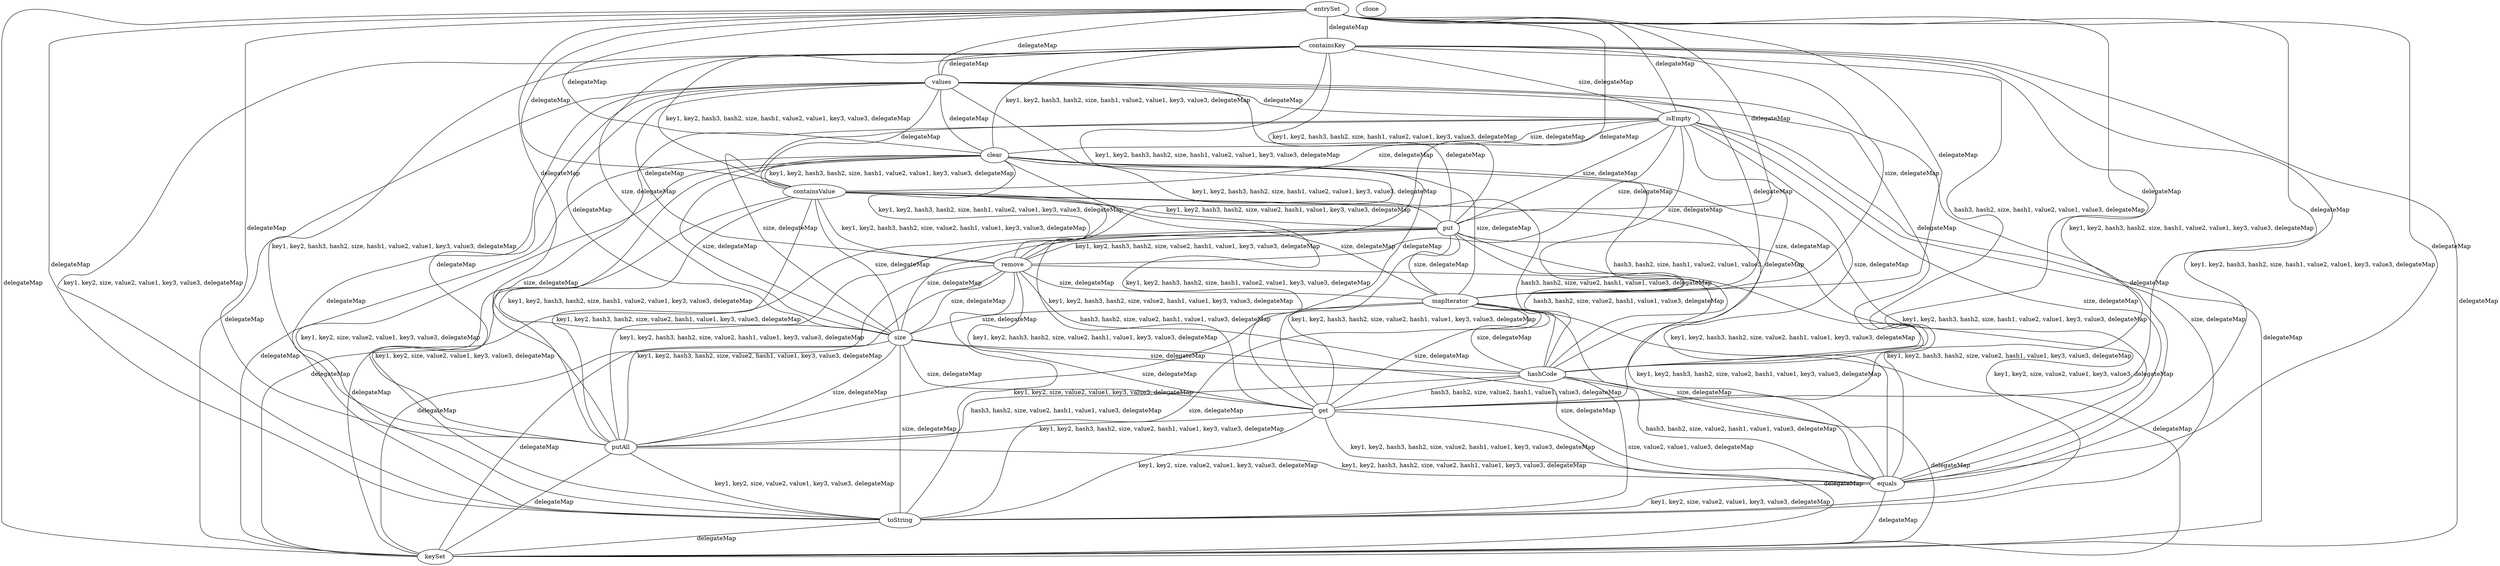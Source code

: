 digraph G {
entrySet;
containsKey;
values;
isEmpty;
clear;
containsValue;
put;
remove;
mapIterator;
size;
hashCode;
get;
putAll;
equals;
clone;
toString;
keySet;
entrySet -> containsKey [label=" delegateMap", dir=none];
entrySet -> values [label=" delegateMap", dir=none];
entrySet -> isEmpty [label=" delegateMap", dir=none];
entrySet -> clear [label=" delegateMap", dir=none];
entrySet -> containsValue [label=" delegateMap", dir=none];
entrySet -> put [label=" delegateMap", dir=none];
entrySet -> remove [label=" delegateMap", dir=none];
entrySet -> mapIterator [label=" delegateMap", dir=none];
entrySet -> size [label=" delegateMap", dir=none];
entrySet -> hashCode [label=" delegateMap", dir=none];
entrySet -> get [label=" delegateMap", dir=none];
entrySet -> putAll [label=" delegateMap", dir=none];
entrySet -> equals [label=" delegateMap", dir=none];
entrySet -> toString [label=" delegateMap", dir=none];
entrySet -> keySet [label=" delegateMap", dir=none];
containsKey -> values [label=" delegateMap", dir=none];
containsKey -> isEmpty [label=" size, delegateMap", dir=none];
containsKey -> clear [label=" key1, key2, hash3, hash2, size, hash1, value2, value1, key3, value3, delegateMap", dir=none];
containsKey -> containsValue [label=" key1, key2, hash3, hash2, size, hash1, value2, value1, key3, value3, delegateMap", dir=none];
containsKey -> put [label=" key1, key2, hash3, hash2, size, hash1, value2, value1, key3, value3, delegateMap", dir=none];
containsKey -> remove [label=" key1, key2, hash3, hash2, size, hash1, value2, value1, key3, value3, delegateMap", dir=none];
containsKey -> mapIterator [label=" size, delegateMap", dir=none];
containsKey -> size [label=" size, delegateMap", dir=none];
containsKey -> hashCode [label=" hash3, hash2, size, hash1, value2, value1, value3, delegateMap", dir=none];
containsKey -> get [label=" key1, key2, hash3, hash2, size, hash1, value2, value1, key3, value3, delegateMap", dir=none];
containsKey -> putAll [label=" key1, key2, hash3, hash2, size, hash1, value2, value1, key3, value3, delegateMap", dir=none];
containsKey -> equals [label=" key1, key2, hash3, hash2, size, hash1, value2, value1, key3, value3, delegateMap", dir=none];
containsKey -> toString [label=" key1, key2, size, value2, value1, key3, value3, delegateMap", dir=none];
containsKey -> keySet [label=" delegateMap", dir=none];
values -> isEmpty [label=" delegateMap", dir=none];
values -> clear [label=" delegateMap", dir=none];
values -> containsValue [label=" delegateMap", dir=none];
values -> put [label=" delegateMap", dir=none];
values -> remove [label=" delegateMap", dir=none];
values -> mapIterator [label=" delegateMap", dir=none];
values -> size [label=" delegateMap", dir=none];
values -> hashCode [label=" delegateMap", dir=none];
values -> get [label=" delegateMap", dir=none];
values -> putAll [label=" delegateMap", dir=none];
values -> equals [label=" delegateMap", dir=none];
values -> toString [label=" delegateMap", dir=none];
values -> keySet [label=" delegateMap", dir=none];
isEmpty -> mapIterator [label=" size, delegateMap", dir=none];
isEmpty -> size [label=" size, delegateMap", dir=none];
isEmpty -> hashCode [label=" size, delegateMap", dir=none];
isEmpty -> get [label=" size, delegateMap", dir=none];
isEmpty -> putAll [label=" size, delegateMap", dir=none];
isEmpty -> equals [label=" size, delegateMap", dir=none];
isEmpty -> clear [label=" size, delegateMap", dir=none];
isEmpty -> toString [label=" size, delegateMap", dir=none];
isEmpty -> keySet [label=" delegateMap", dir=none];
isEmpty -> containsValue [label=" size, delegateMap", dir=none];
isEmpty -> put [label=" size, delegateMap", dir=none];
isEmpty -> remove [label=" size, delegateMap", dir=none];
clear -> mapIterator [label=" size, delegateMap", dir=none];
clear -> size [label=" size, delegateMap", dir=none];
clear -> hashCode [label=" hash3, hash2, size, hash1, value2, value1, value3, delegateMap", dir=none];
clear -> get [label=" key1, key2, hash3, hash2, size, hash1, value2, value1, key3, value3, delegateMap", dir=none];
clear -> putAll [label=" key1, key2, hash3, hash2, size, hash1, value2, value1, key3, value3, delegateMap", dir=none];
clear -> equals [label=" key1, key2, hash3, hash2, size, hash1, value2, value1, key3, value3, delegateMap", dir=none];
clear -> toString [label=" key1, key2, size, value2, value1, key3, value3, delegateMap", dir=none];
clear -> keySet [label=" delegateMap", dir=none];
clear -> containsValue [label=" key1, key2, hash3, hash2, size, hash1, value2, value1, key3, value3, delegateMap", dir=none];
clear -> put [label=" key1, key2, hash3, hash2, size, hash1, value2, value1, key3, value3, delegateMap", dir=none];
clear -> remove [label=" key1, key2, hash3, hash2, size, hash1, value2, value1, key3, value3, delegateMap", dir=none];
containsValue -> mapIterator [label=" size, delegateMap", dir=none];
containsValue -> size [label=" size, delegateMap", dir=none];
containsValue -> hashCode [label=" hash3, hash2, size, value2, hash1, value1, value3, delegateMap", dir=none];
containsValue -> get [label=" key1, key2, hash3, hash2, size, value2, hash1, value1, key3, value3, delegateMap", dir=none];
containsValue -> putAll [label=" key1, key2, hash3, hash2, size, value2, hash1, value1, key3, value3, delegateMap", dir=none];
containsValue -> equals [label=" key1, key2, hash3, hash2, size, value2, hash1, value1, key3, value3, delegateMap", dir=none];
containsValue -> toString [label=" key1, key2, size, value2, value1, key3, value3, delegateMap", dir=none];
containsValue -> keySet [label=" delegateMap", dir=none];
containsValue -> put [label=" key1, key2, hash3, hash2, size, value2, hash1, value1, key3, value3, delegateMap", dir=none];
containsValue -> remove [label=" key1, key2, hash3, hash2, size, value2, hash1, value1, key3, value3, delegateMap", dir=none];
put -> mapIterator [label=" size, delegateMap", dir=none];
put -> size [label=" size, delegateMap", dir=none];
put -> hashCode [label=" hash3, hash2, size, value2, hash1, value1, value3, delegateMap", dir=none];
put -> get [label=" key1, key2, hash3, hash2, size, value2, hash1, value1, key3, value3, delegateMap", dir=none];
put -> putAll [label=" key1, key2, hash3, hash2, size, value2, hash1, value1, key3, value3, delegateMap", dir=none];
put -> equals [label=" key1, key2, hash3, hash2, size, value2, hash1, value1, key3, value3, delegateMap", dir=none];
put -> toString [label=" key1, key2, size, value2, value1, key3, value3, delegateMap", dir=none];
put -> keySet [label=" delegateMap", dir=none];
put -> remove [label=" key1, key2, hash3, hash2, size, value2, hash1, value1, key3, value3, delegateMap", dir=none];
remove -> mapIterator [label=" size, delegateMap", dir=none];
remove -> size [label=" size, delegateMap", dir=none];
remove -> hashCode [label=" hash3, hash2, size, value2, hash1, value1, value3, delegateMap", dir=none];
remove -> get [label=" key1, key2, hash3, hash2, size, value2, hash1, value1, key3, value3, delegateMap", dir=none];
remove -> putAll [label=" key1, key2, hash3, hash2, size, value2, hash1, value1, key3, value3, delegateMap", dir=none];
remove -> equals [label=" key1, key2, hash3, hash2, size, value2, hash1, value1, key3, value3, delegateMap", dir=none];
remove -> toString [label=" key1, key2, size, value2, value1, key3, value3, delegateMap", dir=none];
remove -> keySet [label=" delegateMap", dir=none];
mapIterator -> size [label=" size, delegateMap", dir=none];
mapIterator -> hashCode [label=" size, delegateMap", dir=none];
mapIterator -> get [label=" size, delegateMap", dir=none];
mapIterator -> putAll [label=" size, delegateMap", dir=none];
mapIterator -> equals [label=" size, delegateMap", dir=none];
mapIterator -> toString [label=" size, delegateMap", dir=none];
mapIterator -> keySet [label=" delegateMap", dir=none];
size -> hashCode [label=" size, delegateMap", dir=none];
size -> get [label=" size, delegateMap", dir=none];
size -> putAll [label=" size, delegateMap", dir=none];
size -> equals [label=" size, delegateMap", dir=none];
size -> toString [label=" size, delegateMap", dir=none];
size -> keySet [label=" delegateMap", dir=none];
hashCode -> get [label=" hash3, hash2, size, value2, hash1, value1, value3, delegateMap", dir=none];
hashCode -> putAll [label=" hash3, hash2, size, value2, hash1, value1, value3, delegateMap", dir=none];
hashCode -> equals [label=" hash3, hash2, size, value2, hash1, value1, value3, delegateMap", dir=none];
hashCode -> toString [label=" size, value2, value1, value3, delegateMap", dir=none];
hashCode -> keySet [label=" delegateMap", dir=none];
get -> putAll [label=" key1, key2, hash3, hash2, size, value2, hash1, value1, key3, value3, delegateMap", dir=none];
get -> equals [label=" key1, key2, hash3, hash2, size, value2, hash1, value1, key3, value3, delegateMap", dir=none];
get -> toString [label=" key1, key2, size, value2, value1, key3, value3, delegateMap", dir=none];
get -> keySet [label=" delegateMap", dir=none];
putAll -> equals [label=" key1, key2, hash3, hash2, size, value2, hash1, value1, key3, value3, delegateMap", dir=none];
putAll -> toString [label=" key1, key2, size, value2, value1, key3, value3, delegateMap", dir=none];
putAll -> keySet [label=" delegateMap", dir=none];
equals -> toString [label=" key1, key2, size, value2, value1, key3, value3, delegateMap", dir=none];
equals -> keySet [label=" delegateMap", dir=none];
toString -> keySet [label=" delegateMap", dir=none];
}